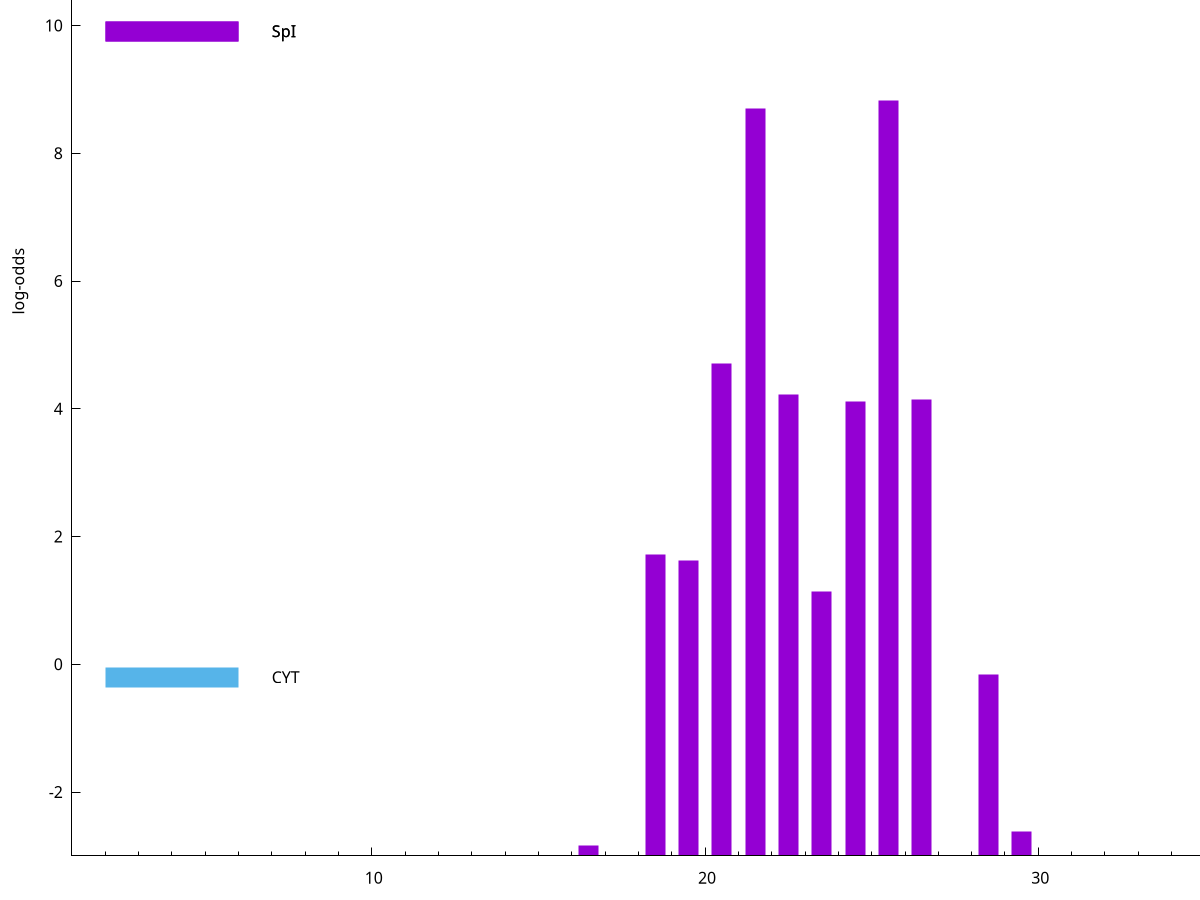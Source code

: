 set title "LipoP predictions for SRR3987112.gff"
set size 2., 1.4
set xrange [1:70] 
set mxtics 10
set yrange [-3:15]
set y2range [0:18]
set ylabel "log-odds"
set term postscript eps color solid "Helvetica" 30
set output "SRR3987112.gff11.eps"
set arrow from 2,9.91166 to 6,9.91166 nohead lt 1 lw 20
set label "SpI" at 7,9.91166
set arrow from 2,-0.200913 to 6,-0.200913 nohead lt 3 lw 20
set label "CYT" at 7,-0.200913
set arrow from 2,9.91166 to 6,9.91166 nohead lt 1 lw 20
set label "SpI" at 7,9.91166
# NOTE: The scores below are the log-odds scores with the threshold
# NOTE: subtracted (a hack to make gnuplot make the histogram all
# NOTE: look nice).
plot "-" axes x1y2 title "" with impulses lt 1 lw 20
25.500000 11.829960
21.500000 11.708630
20.500000 7.703050
22.500000 7.221190
26.500000 7.150870
24.500000 7.119480
18.500000 4.724760
19.500000 4.632700
23.500000 4.145850
28.500000 2.835343
29.500000 0.388750
16.500000 0.169470
e
exit
